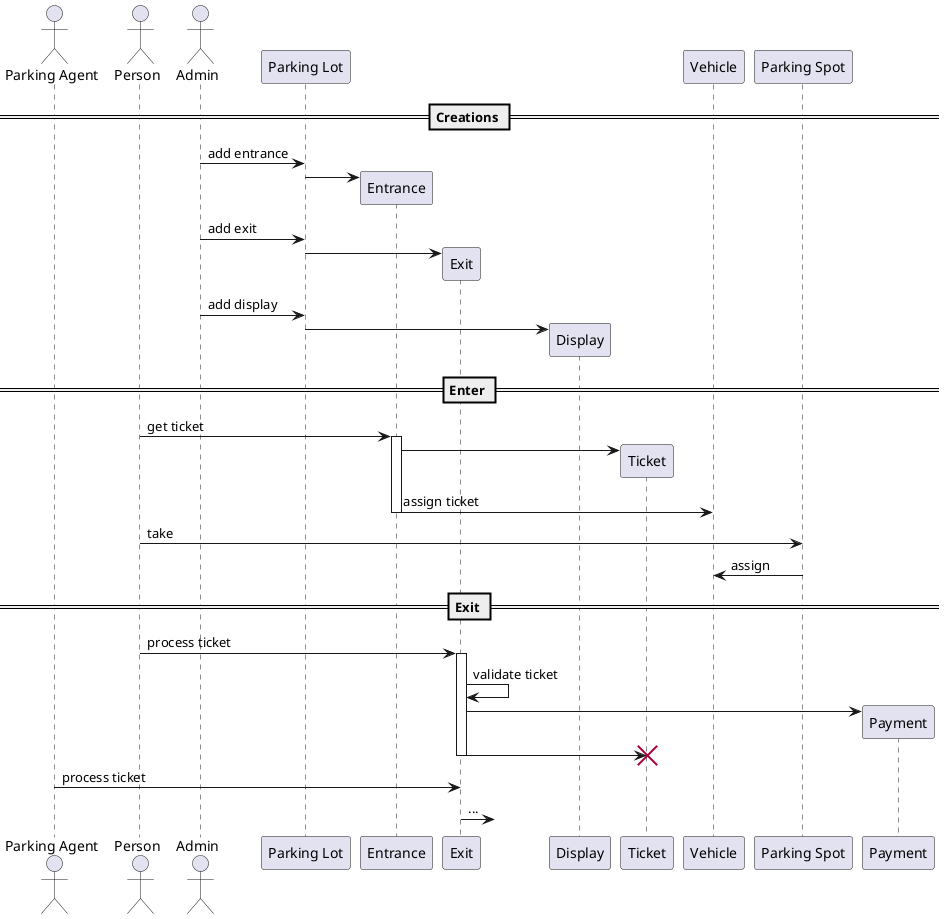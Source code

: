 @startuml
'https://plantuml.com/sequence-diagram

actor Admin
actor "Parking Agent"
actor Person

== Creations ==

actor Admin

Admin -> "Parking Lot": add entrance
"Parking Lot" -> Entrance **
Admin -> "Parking Lot": add exit
"Parking Lot" -> Exit **
Admin -> "Parking Lot": add display
"Parking Lot" -> Display **

== Enter ==

Person -> Entrance: get ticket
Activate Entrance
Entrance -> Ticket **
Entrance -> Vehicle: assign ticket
Deactivate Entrance
Person -> "Parking Spot": take
"Parking Spot" -> Vehicle: assign

== Exit ==

Person -> Exit: process ticket
Activate Exit
Exit -> Exit: validate ticket
Exit -> Payment **
Exit -> Ticket !!
Deactivate Exit

"Parking Agent" -> "Exit": process ticket
Exit ->? : ...

@enduml
